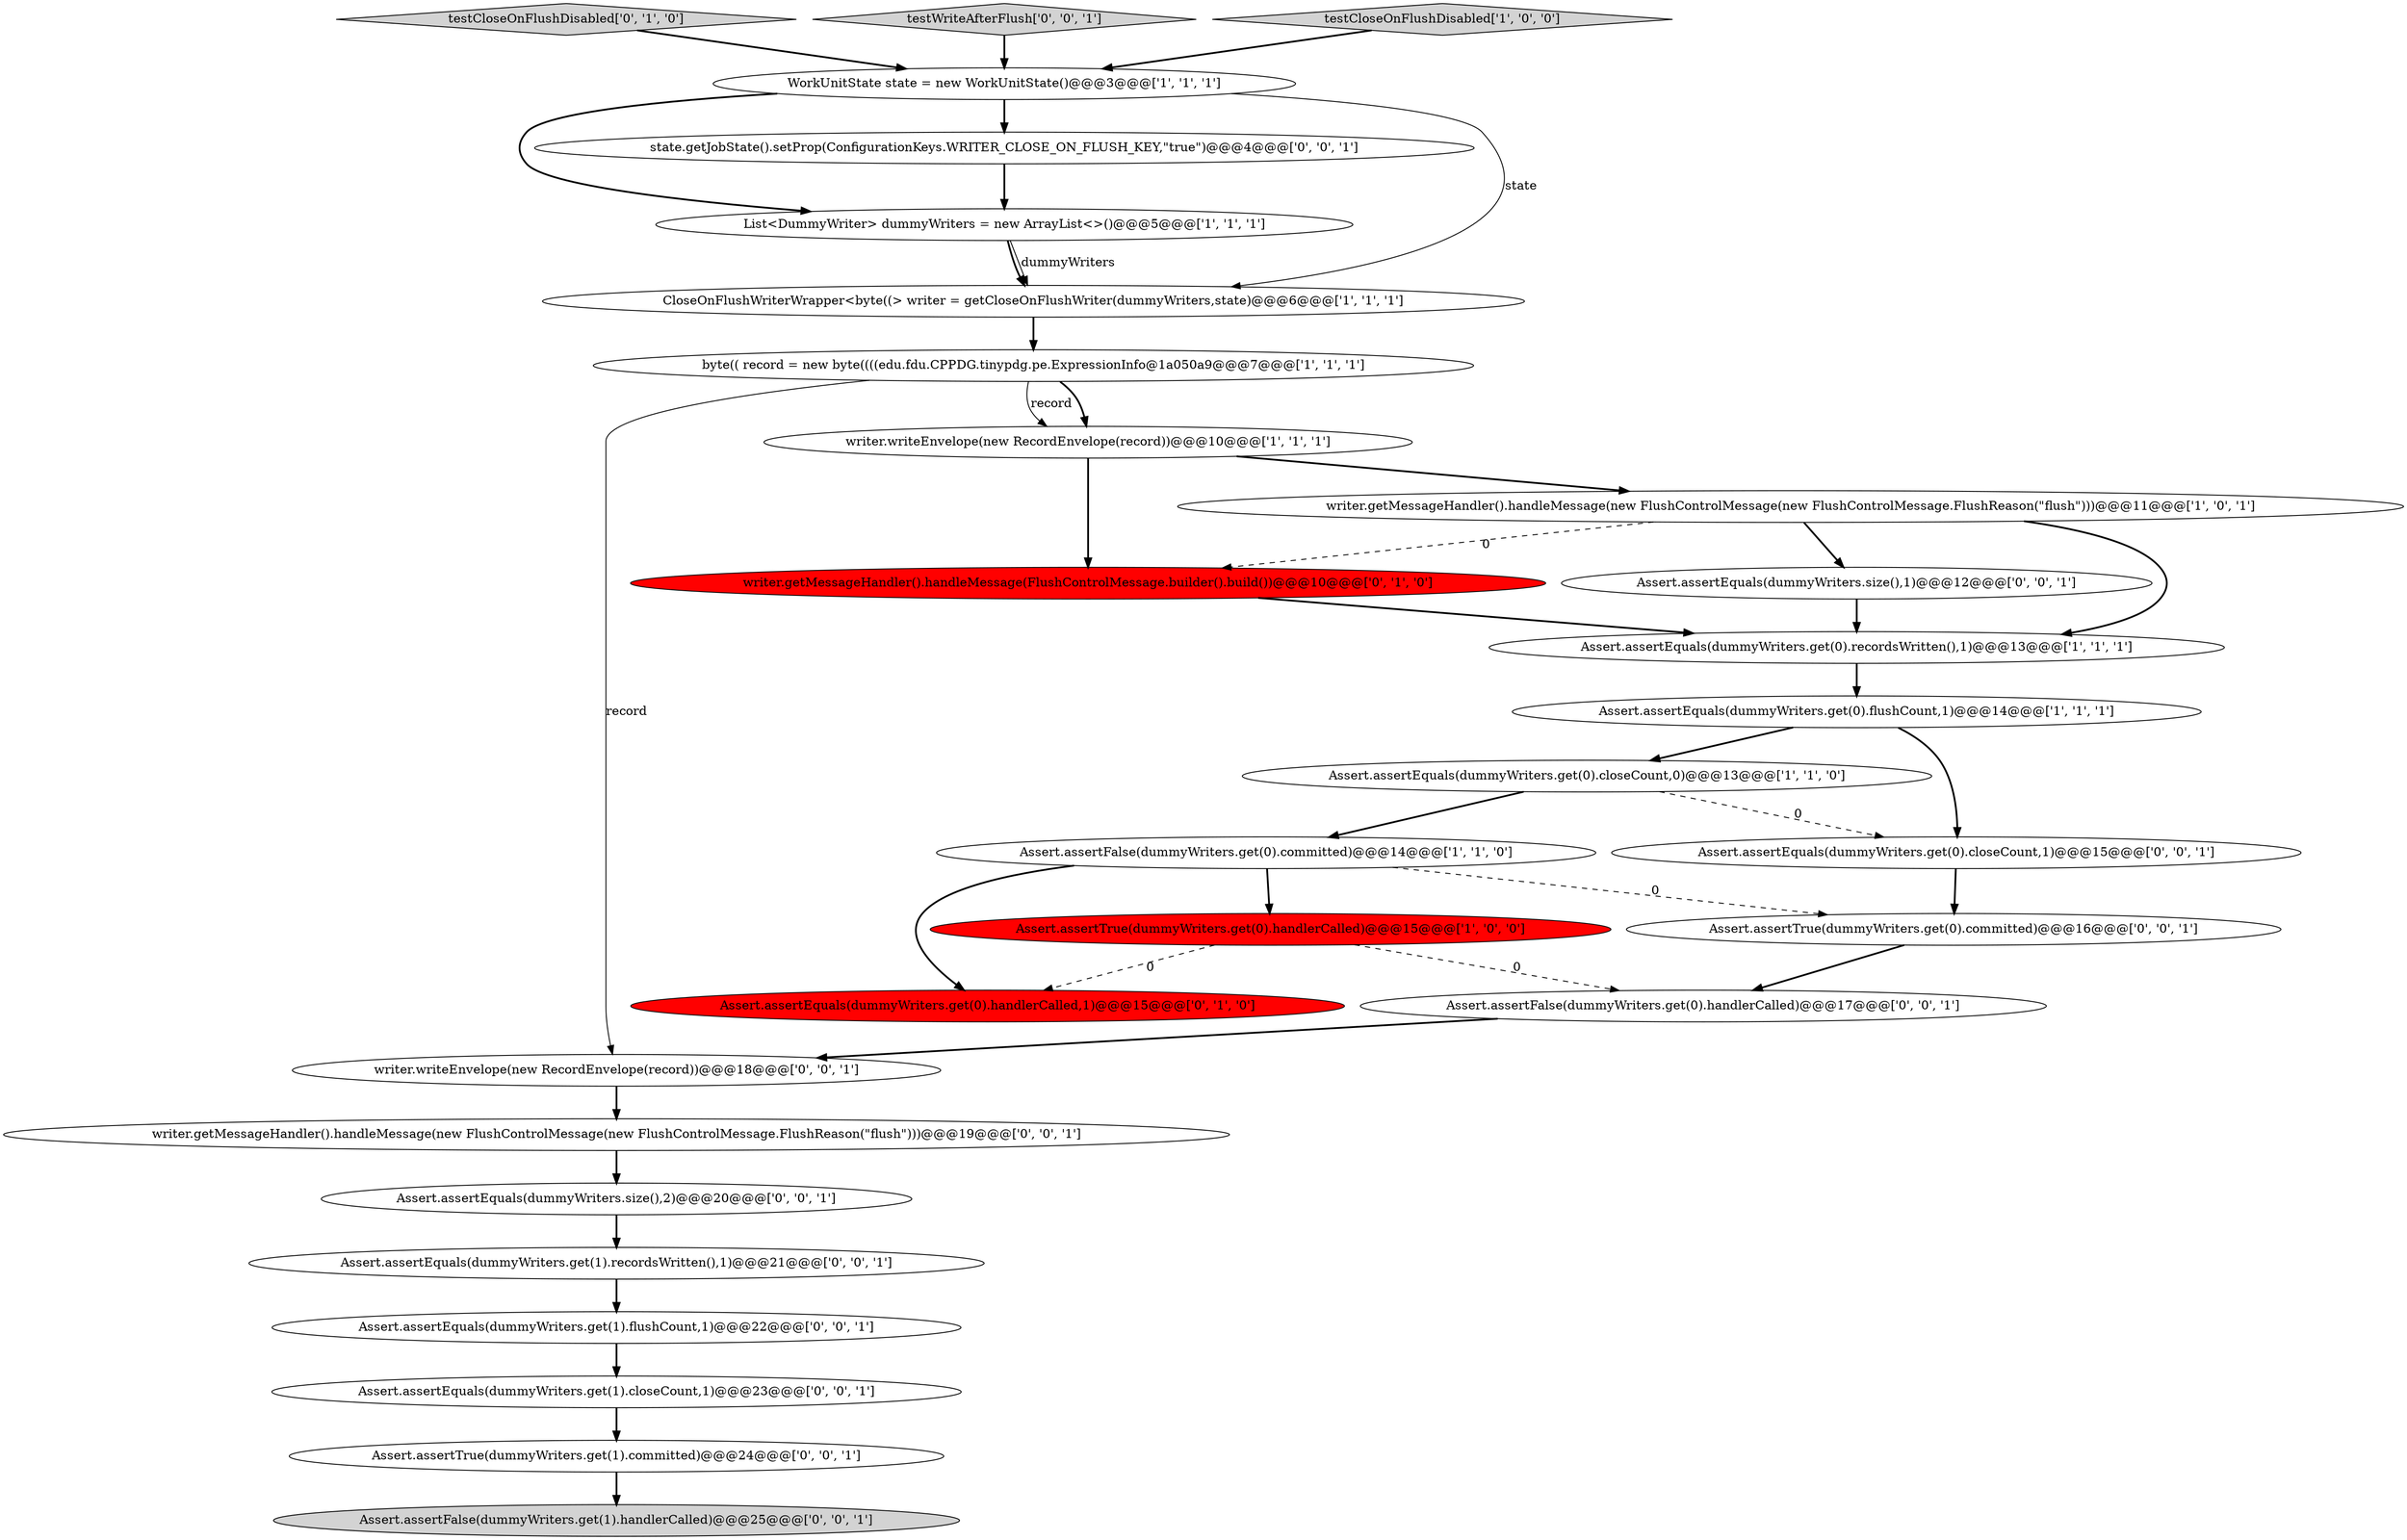 digraph {
6 [style = filled, label = "Assert.assertEquals(dummyWriters.get(0).recordsWritten(),1)@@@13@@@['1', '1', '1']", fillcolor = white, shape = ellipse image = "AAA0AAABBB1BBB"];
22 [style = filled, label = "Assert.assertEquals(dummyWriters.size(),1)@@@12@@@['0', '0', '1']", fillcolor = white, shape = ellipse image = "AAA0AAABBB3BBB"];
25 [style = filled, label = "Assert.assertTrue(dummyWriters.get(1).committed)@@@24@@@['0', '0', '1']", fillcolor = white, shape = ellipse image = "AAA0AAABBB3BBB"];
13 [style = filled, label = "testCloseOnFlushDisabled['0', '1', '0']", fillcolor = lightgray, shape = diamond image = "AAA0AAABBB2BBB"];
4 [style = filled, label = "List<DummyWriter> dummyWriters = new ArrayList<>()@@@5@@@['1', '1', '1']", fillcolor = white, shape = ellipse image = "AAA0AAABBB1BBB"];
28 [style = filled, label = "state.getJobState().setProp(ConfigurationKeys.WRITER_CLOSE_ON_FLUSH_KEY,\"true\")@@@4@@@['0', '0', '1']", fillcolor = white, shape = ellipse image = "AAA0AAABBB3BBB"];
11 [style = filled, label = "byte(( record = new byte((((edu.fdu.CPPDG.tinypdg.pe.ExpressionInfo@1a050a9@@@7@@@['1', '1', '1']", fillcolor = white, shape = ellipse image = "AAA0AAABBB1BBB"];
12 [style = filled, label = "Assert.assertEquals(dummyWriters.get(0).handlerCalled,1)@@@15@@@['0', '1', '0']", fillcolor = red, shape = ellipse image = "AAA1AAABBB2BBB"];
24 [style = filled, label = "Assert.assertEquals(dummyWriters.get(1).closeCount,1)@@@23@@@['0', '0', '1']", fillcolor = white, shape = ellipse image = "AAA0AAABBB3BBB"];
7 [style = filled, label = "CloseOnFlushWriterWrapper<byte((> writer = getCloseOnFlushWriter(dummyWriters,state)@@@6@@@['1', '1', '1']", fillcolor = white, shape = ellipse image = "AAA0AAABBB1BBB"];
23 [style = filled, label = "testWriteAfterFlush['0', '0', '1']", fillcolor = lightgray, shape = diamond image = "AAA0AAABBB3BBB"];
20 [style = filled, label = "writer.writeEnvelope(new RecordEnvelope(record))@@@18@@@['0', '0', '1']", fillcolor = white, shape = ellipse image = "AAA0AAABBB3BBB"];
19 [style = filled, label = "Assert.assertFalse(dummyWriters.get(1).handlerCalled)@@@25@@@['0', '0', '1']", fillcolor = lightgray, shape = ellipse image = "AAA0AAABBB3BBB"];
1 [style = filled, label = "Assert.assertEquals(dummyWriters.get(0).closeCount,0)@@@13@@@['1', '1', '0']", fillcolor = white, shape = ellipse image = "AAA0AAABBB1BBB"];
16 [style = filled, label = "Assert.assertEquals(dummyWriters.size(),2)@@@20@@@['0', '0', '1']", fillcolor = white, shape = ellipse image = "AAA0AAABBB3BBB"];
9 [style = filled, label = "testCloseOnFlushDisabled['1', '0', '0']", fillcolor = lightgray, shape = diamond image = "AAA0AAABBB1BBB"];
15 [style = filled, label = "Assert.assertFalse(dummyWriters.get(0).handlerCalled)@@@17@@@['0', '0', '1']", fillcolor = white, shape = ellipse image = "AAA0AAABBB3BBB"];
26 [style = filled, label = "writer.getMessageHandler().handleMessage(new FlushControlMessage(new FlushControlMessage.FlushReason(\"flush\")))@@@19@@@['0', '0', '1']", fillcolor = white, shape = ellipse image = "AAA0AAABBB3BBB"];
18 [style = filled, label = "Assert.assertEquals(dummyWriters.get(1).flushCount,1)@@@22@@@['0', '0', '1']", fillcolor = white, shape = ellipse image = "AAA0AAABBB3BBB"];
10 [style = filled, label = "WorkUnitState state = new WorkUnitState()@@@3@@@['1', '1', '1']", fillcolor = white, shape = ellipse image = "AAA0AAABBB1BBB"];
14 [style = filled, label = "writer.getMessageHandler().handleMessage(FlushControlMessage.builder().build())@@@10@@@['0', '1', '0']", fillcolor = red, shape = ellipse image = "AAA1AAABBB2BBB"];
21 [style = filled, label = "Assert.assertEquals(dummyWriters.get(1).recordsWritten(),1)@@@21@@@['0', '0', '1']", fillcolor = white, shape = ellipse image = "AAA0AAABBB3BBB"];
27 [style = filled, label = "Assert.assertEquals(dummyWriters.get(0).closeCount,1)@@@15@@@['0', '0', '1']", fillcolor = white, shape = ellipse image = "AAA0AAABBB3BBB"];
2 [style = filled, label = "Assert.assertEquals(dummyWriters.get(0).flushCount,1)@@@14@@@['1', '1', '1']", fillcolor = white, shape = ellipse image = "AAA0AAABBB1BBB"];
0 [style = filled, label = "writer.writeEnvelope(new RecordEnvelope(record))@@@10@@@['1', '1', '1']", fillcolor = white, shape = ellipse image = "AAA0AAABBB1BBB"];
3 [style = filled, label = "Assert.assertFalse(dummyWriters.get(0).committed)@@@14@@@['1', '1', '0']", fillcolor = white, shape = ellipse image = "AAA0AAABBB1BBB"];
5 [style = filled, label = "writer.getMessageHandler().handleMessage(new FlushControlMessage(new FlushControlMessage.FlushReason(\"flush\")))@@@11@@@['1', '0', '1']", fillcolor = white, shape = ellipse image = "AAA0AAABBB1BBB"];
8 [style = filled, label = "Assert.assertTrue(dummyWriters.get(0).handlerCalled)@@@15@@@['1', '0', '0']", fillcolor = red, shape = ellipse image = "AAA1AAABBB1BBB"];
17 [style = filled, label = "Assert.assertTrue(dummyWriters.get(0).committed)@@@16@@@['0', '0', '1']", fillcolor = white, shape = ellipse image = "AAA0AAABBB3BBB"];
13->10 [style = bold, label=""];
18->24 [style = bold, label=""];
7->11 [style = bold, label=""];
11->20 [style = solid, label="record"];
10->28 [style = bold, label=""];
5->14 [style = dashed, label="0"];
3->17 [style = dashed, label="0"];
20->26 [style = bold, label=""];
2->1 [style = bold, label=""];
1->27 [style = dashed, label="0"];
8->15 [style = dashed, label="0"];
1->3 [style = bold, label=""];
8->12 [style = dashed, label="0"];
9->10 [style = bold, label=""];
3->12 [style = bold, label=""];
10->7 [style = solid, label="state"];
4->7 [style = solid, label="dummyWriters"];
21->18 [style = bold, label=""];
4->7 [style = bold, label=""];
6->2 [style = bold, label=""];
26->16 [style = bold, label=""];
0->14 [style = bold, label=""];
11->0 [style = bold, label=""];
5->6 [style = bold, label=""];
15->20 [style = bold, label=""];
3->8 [style = bold, label=""];
16->21 [style = bold, label=""];
24->25 [style = bold, label=""];
25->19 [style = bold, label=""];
27->17 [style = bold, label=""];
17->15 [style = bold, label=""];
10->4 [style = bold, label=""];
23->10 [style = bold, label=""];
2->27 [style = bold, label=""];
5->22 [style = bold, label=""];
14->6 [style = bold, label=""];
11->0 [style = solid, label="record"];
0->5 [style = bold, label=""];
28->4 [style = bold, label=""];
22->6 [style = bold, label=""];
}
